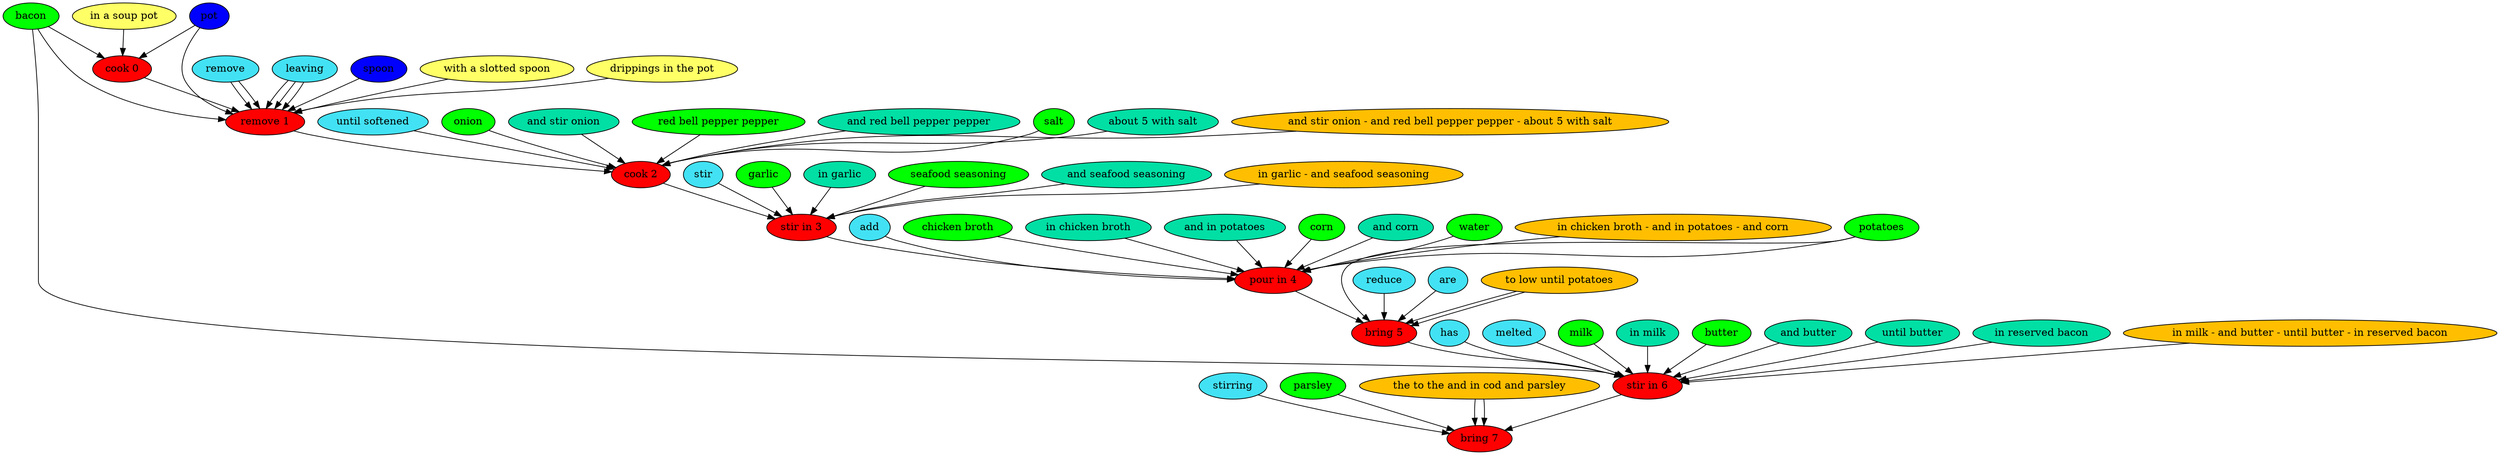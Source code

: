 digraph G {
"cook 0" [style=filled, fillcolor=red];
bacon [style=filled, fillcolor=green];
bacon -> "cook 0";
pot [style=filled, fillcolor="#0000ff"];
pot -> "cook 0";
"in a soup pot" [style=filled, fillcolor="#ffff66"];
"in a soup pot" -> "cook 0";
"remove 1" [style=filled, fillcolor=red];
remove [style=filled, fillcolor="#42e2f4"];
remove -> "remove 1";
remove [style=filled, fillcolor="#42e2f4"];
remove -> "remove 1";
leaving [style=filled, fillcolor="#42e2f4"];
leaving -> "remove 1";
leaving [style=filled, fillcolor="#42e2f4"];
leaving -> "remove 1";
leaving [style=filled, fillcolor="#42e2f4"];
leaving -> "remove 1";
bacon [style=filled, fillcolor=green];
bacon -> "remove 1";
spoon [style=filled, fillcolor="#0000ff"];
spoon -> "remove 1";
"with a slotted spoon" [style=filled, fillcolor="#ffff66"];
"with a slotted spoon" -> "remove 1";
pot [style=filled, fillcolor="#0000ff"];
pot -> "remove 1";
"drippings in the pot" [style=filled, fillcolor="#ffff66"];
"drippings in the pot" -> "remove 1";
"cook 2" [style=filled, fillcolor=red];
"until softened" [style=filled, fillcolor="#42e2f4"];
"until softened" -> "cook 2";
onion [style=filled, fillcolor=green];
onion -> "cook 2";
"and stir onion" [style=filled, fillcolor="#01DFA5"];
"and stir onion" -> "cook 2";
"red bell pepper pepper" [style=filled, fillcolor=green];
"red bell pepper pepper" -> "cook 2";
"and red bell pepper pepper" [style=filled, fillcolor="#01DFA5"];
"and red bell pepper pepper" -> "cook 2";
salt [style=filled, fillcolor=green];
salt -> "cook 2";
"about 5 with salt" [style=filled, fillcolor="#01DFA5"];
"about 5 with salt" -> "cook 2";
"and stir onion - and red bell pepper pepper - about 5 with salt" [style=filled, fillcolor="#FFBF00"];
"and stir onion - and red bell pepper pepper - about 5 with salt" -> "cook 2";
"stir in 3" [style=filled, fillcolor=red];
stir [style=filled, fillcolor="#42e2f4"];
stir -> "stir in 3";
garlic [style=filled, fillcolor=green];
garlic -> "stir in 3";
"in garlic" [style=filled, fillcolor="#01DFA5"];
"in garlic" -> "stir in 3";
"seafood seasoning" [style=filled, fillcolor=green];
"seafood seasoning" -> "stir in 3";
"and seafood seasoning" [style=filled, fillcolor="#01DFA5"];
"and seafood seasoning" -> "stir in 3";
"in garlic - and seafood seasoning" [style=filled, fillcolor="#FFBF00"];
"in garlic - and seafood seasoning" -> "stir in 3";
"pour in 4" [style=filled, fillcolor=red];
add [style=filled, fillcolor="#42e2f4"];
add -> "pour in 4";
"chicken broth" [style=filled, fillcolor=green];
"chicken broth" -> "pour in 4";
"in chicken broth" [style=filled, fillcolor="#01DFA5"];
"in chicken broth" -> "pour in 4";
potatoes [style=filled, fillcolor=green];
potatoes -> "pour in 4";
"and in potatoes" [style=filled, fillcolor="#01DFA5"];
"and in potatoes" -> "pour in 4";
corn [style=filled, fillcolor=green];
corn -> "pour in 4";
"and corn" [style=filled, fillcolor="#01DFA5"];
"and corn" -> "pour in 4";
water [style=filled, fillcolor=green];
water -> "pour in 4";
"in chicken broth - and in potatoes - and corn" [style=filled, fillcolor="#FFBF00"];
"in chicken broth - and in potatoes - and corn" -> "pour in 4";
"bring 5" [style=filled, fillcolor=red];
reduce [style=filled, fillcolor="#42e2f4"];
reduce -> "bring 5";
are [style=filled, fillcolor="#42e2f4"];
are -> "bring 5";
potatoes [style=filled, fillcolor=green];
potatoes -> "bring 5";
"to low until potatoes" [style=filled, fillcolor="#01DFA5"];
"to low until potatoes" -> "bring 5";
"to low until potatoes" [style=filled, fillcolor="#FFBF00"];
"to low until potatoes" -> "bring 5";
"stir in 6" [style=filled, fillcolor=red];
has [style=filled, fillcolor="#42e2f4"];
has -> "stir in 6";
melted [style=filled, fillcolor="#42e2f4"];
melted -> "stir in 6";
milk [style=filled, fillcolor=green];
milk -> "stir in 6";
"in milk" [style=filled, fillcolor="#01DFA5"];
"in milk" -> "stir in 6";
butter [style=filled, fillcolor=green];
butter -> "stir in 6";
"and butter" [style=filled, fillcolor="#01DFA5"];
"and butter" -> "stir in 6";
"until butter" [style=filled, fillcolor="#01DFA5"];
"until butter" -> "stir in 6";
bacon [style=filled, fillcolor=green];
bacon -> "stir in 6";
"in reserved bacon" [style=filled, fillcolor="#01DFA5"];
"in reserved bacon" -> "stir in 6";
"in milk - and butter - until butter - in reserved bacon" [style=filled, fillcolor="#FFBF00"];
"in milk - and butter - until butter - in reserved bacon" -> "stir in 6";
"bring 7" [style=filled, fillcolor=red];
stirring [style=filled, fillcolor="#42e2f4"];
stirring -> "bring 7";
parsley [style=filled, fillcolor=green];
parsley -> "bring 7";
"the to the and in cod and parsley" [style=filled, fillcolor="#01DFA5"];
"the to the and in cod and parsley" -> "bring 7";
"the to the and in cod and parsley" [style=filled, fillcolor="#FFBF00"];
"the to the and in cod and parsley" -> "bring 7";
"cook 0" -> "remove 1";
"remove 1" -> "cook 2";
"cook 2" -> "stir in 3";
"stir in 3" -> "pour in 4";
"pour in 4" -> "bring 5";
"bring 5" -> "stir in 6";
"stir in 6" -> "bring 7";
}
